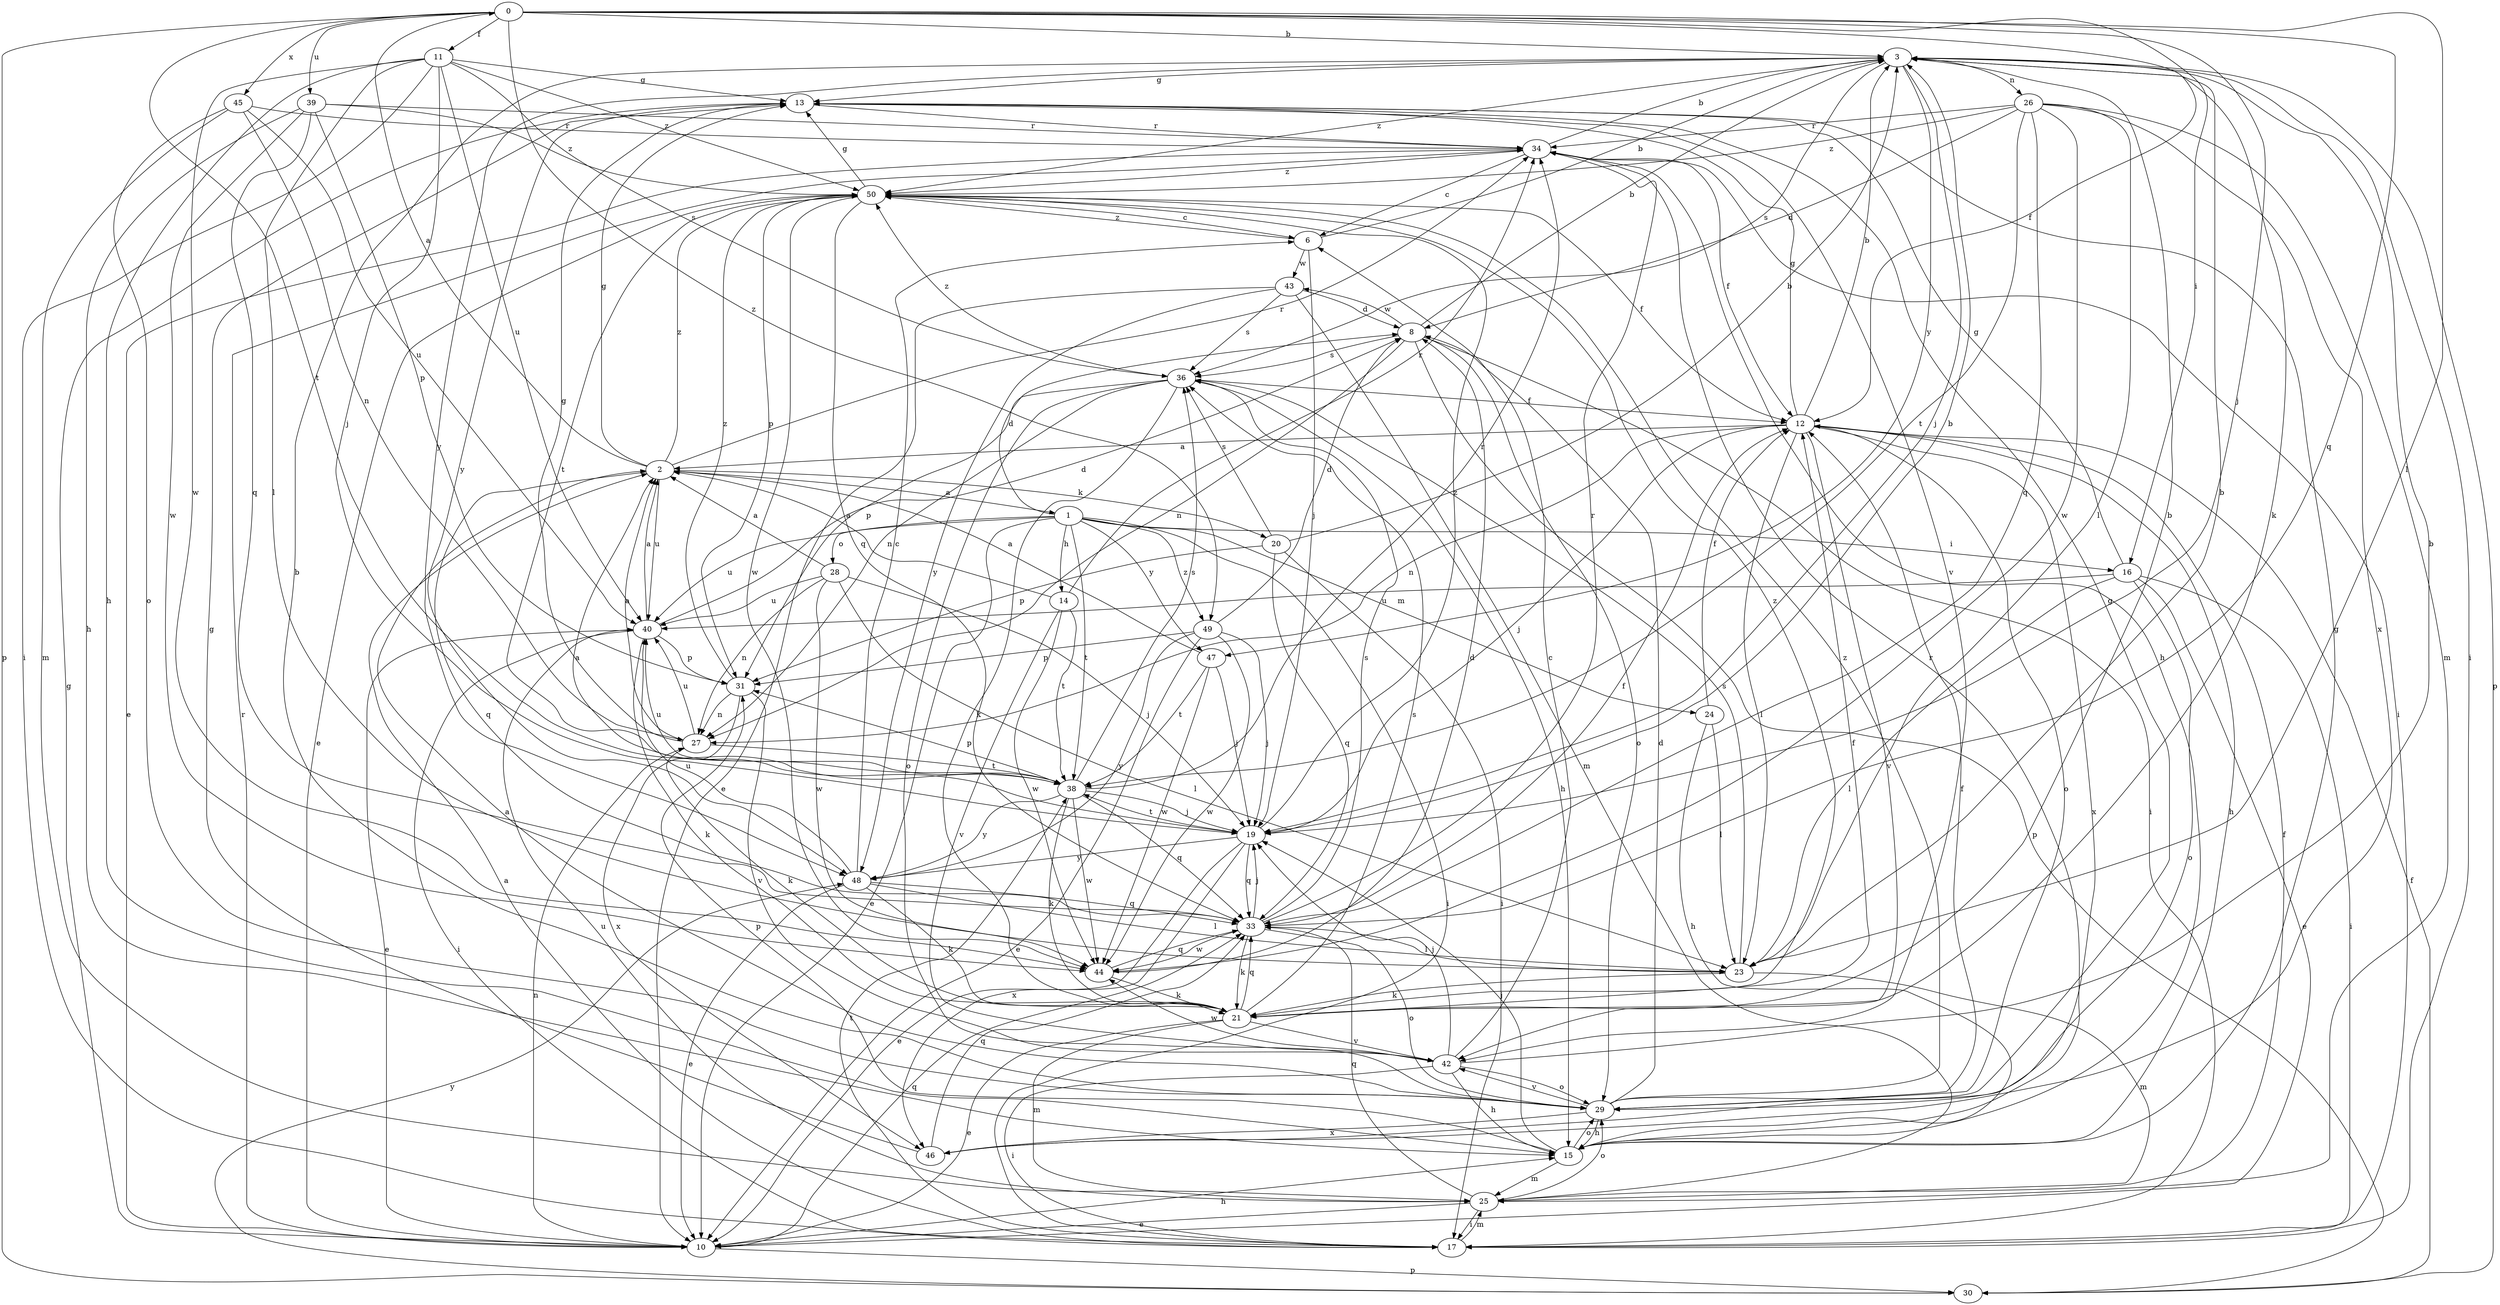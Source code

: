 strict digraph  {
0;
1;
2;
3;
6;
8;
10;
11;
12;
13;
14;
15;
16;
17;
19;
20;
21;
23;
24;
25;
26;
27;
28;
29;
30;
31;
33;
34;
36;
38;
39;
40;
42;
43;
44;
45;
46;
47;
48;
49;
50;
0 -> 3  [label=b];
0 -> 11  [label=f];
0 -> 12  [label=f];
0 -> 16  [label=i];
0 -> 19  [label=j];
0 -> 23  [label=l];
0 -> 30  [label=p];
0 -> 33  [label=q];
0 -> 38  [label=t];
0 -> 39  [label=u];
0 -> 45  [label=x];
0 -> 49  [label=z];
1 -> 8  [label=d];
1 -> 10  [label=e];
1 -> 14  [label=h];
1 -> 16  [label=i];
1 -> 17  [label=i];
1 -> 24  [label=m];
1 -> 28  [label=o];
1 -> 38  [label=t];
1 -> 40  [label=u];
1 -> 47  [label=y];
1 -> 49  [label=z];
2 -> 0  [label=a];
2 -> 1  [label=a];
2 -> 13  [label=g];
2 -> 20  [label=k];
2 -> 33  [label=q];
2 -> 34  [label=r];
2 -> 40  [label=u];
2 -> 50  [label=z];
3 -> 13  [label=g];
3 -> 17  [label=i];
3 -> 19  [label=j];
3 -> 21  [label=k];
3 -> 26  [label=n];
3 -> 30  [label=p];
3 -> 36  [label=s];
3 -> 47  [label=y];
3 -> 48  [label=y];
3 -> 50  [label=z];
6 -> 3  [label=b];
6 -> 19  [label=j];
6 -> 43  [label=w];
6 -> 50  [label=z];
8 -> 3  [label=b];
8 -> 17  [label=i];
8 -> 27  [label=n];
8 -> 29  [label=o];
8 -> 30  [label=p];
8 -> 36  [label=s];
8 -> 43  [label=w];
10 -> 13  [label=g];
10 -> 15  [label=h];
10 -> 27  [label=n];
10 -> 30  [label=p];
10 -> 33  [label=q];
10 -> 34  [label=r];
11 -> 13  [label=g];
11 -> 15  [label=h];
11 -> 17  [label=i];
11 -> 19  [label=j];
11 -> 23  [label=l];
11 -> 36  [label=s];
11 -> 40  [label=u];
11 -> 44  [label=w];
11 -> 50  [label=z];
12 -> 2  [label=a];
12 -> 3  [label=b];
12 -> 13  [label=g];
12 -> 15  [label=h];
12 -> 19  [label=j];
12 -> 23  [label=l];
12 -> 27  [label=n];
12 -> 29  [label=o];
12 -> 42  [label=v];
12 -> 46  [label=x];
13 -> 34  [label=r];
13 -> 42  [label=v];
13 -> 48  [label=y];
14 -> 2  [label=a];
14 -> 34  [label=r];
14 -> 38  [label=t];
14 -> 42  [label=v];
14 -> 44  [label=w];
15 -> 13  [label=g];
15 -> 19  [label=j];
15 -> 25  [label=m];
15 -> 29  [label=o];
15 -> 31  [label=p];
15 -> 34  [label=r];
16 -> 10  [label=e];
16 -> 13  [label=g];
16 -> 17  [label=i];
16 -> 23  [label=l];
16 -> 29  [label=o];
16 -> 40  [label=u];
17 -> 2  [label=a];
17 -> 25  [label=m];
17 -> 38  [label=t];
19 -> 2  [label=a];
19 -> 3  [label=b];
19 -> 10  [label=e];
19 -> 33  [label=q];
19 -> 38  [label=t];
19 -> 46  [label=x];
19 -> 48  [label=y];
19 -> 50  [label=z];
20 -> 3  [label=b];
20 -> 17  [label=i];
20 -> 31  [label=p];
20 -> 33  [label=q];
20 -> 36  [label=s];
21 -> 3  [label=b];
21 -> 10  [label=e];
21 -> 12  [label=f];
21 -> 25  [label=m];
21 -> 33  [label=q];
21 -> 36  [label=s];
21 -> 42  [label=v];
21 -> 50  [label=z];
23 -> 3  [label=b];
23 -> 21  [label=k];
23 -> 25  [label=m];
23 -> 36  [label=s];
24 -> 12  [label=f];
24 -> 15  [label=h];
24 -> 23  [label=l];
25 -> 10  [label=e];
25 -> 12  [label=f];
25 -> 17  [label=i];
25 -> 29  [label=o];
25 -> 33  [label=q];
25 -> 40  [label=u];
26 -> 8  [label=d];
26 -> 23  [label=l];
26 -> 25  [label=m];
26 -> 33  [label=q];
26 -> 34  [label=r];
26 -> 38  [label=t];
26 -> 44  [label=w];
26 -> 46  [label=x];
26 -> 50  [label=z];
27 -> 2  [label=a];
27 -> 13  [label=g];
27 -> 21  [label=k];
27 -> 38  [label=t];
27 -> 40  [label=u];
28 -> 2  [label=a];
28 -> 19  [label=j];
28 -> 23  [label=l];
28 -> 27  [label=n];
28 -> 40  [label=u];
28 -> 44  [label=w];
29 -> 2  [label=a];
29 -> 3  [label=b];
29 -> 8  [label=d];
29 -> 12  [label=f];
29 -> 13  [label=g];
29 -> 15  [label=h];
29 -> 42  [label=v];
29 -> 46  [label=x];
29 -> 50  [label=z];
30 -> 12  [label=f];
30 -> 48  [label=y];
31 -> 27  [label=n];
31 -> 42  [label=v];
31 -> 46  [label=x];
31 -> 50  [label=z];
33 -> 12  [label=f];
33 -> 19  [label=j];
33 -> 21  [label=k];
33 -> 23  [label=l];
33 -> 29  [label=o];
33 -> 34  [label=r];
33 -> 36  [label=s];
33 -> 44  [label=w];
34 -> 3  [label=b];
34 -> 6  [label=c];
34 -> 10  [label=e];
34 -> 12  [label=f];
34 -> 15  [label=h];
34 -> 17  [label=i];
34 -> 50  [label=z];
36 -> 12  [label=f];
36 -> 15  [label=h];
36 -> 21  [label=k];
36 -> 27  [label=n];
36 -> 29  [label=o];
36 -> 31  [label=p];
36 -> 50  [label=z];
38 -> 19  [label=j];
38 -> 21  [label=k];
38 -> 31  [label=p];
38 -> 33  [label=q];
38 -> 34  [label=r];
38 -> 36  [label=s];
38 -> 40  [label=u];
38 -> 44  [label=w];
38 -> 48  [label=y];
39 -> 15  [label=h];
39 -> 31  [label=p];
39 -> 33  [label=q];
39 -> 34  [label=r];
39 -> 44  [label=w];
39 -> 50  [label=z];
40 -> 2  [label=a];
40 -> 8  [label=d];
40 -> 10  [label=e];
40 -> 17  [label=i];
40 -> 21  [label=k];
40 -> 31  [label=p];
42 -> 3  [label=b];
42 -> 6  [label=c];
42 -> 15  [label=h];
42 -> 17  [label=i];
42 -> 19  [label=j];
42 -> 29  [label=o];
42 -> 44  [label=w];
43 -> 8  [label=d];
43 -> 10  [label=e];
43 -> 25  [label=m];
43 -> 36  [label=s];
43 -> 48  [label=y];
44 -> 8  [label=d];
44 -> 21  [label=k];
44 -> 33  [label=q];
45 -> 25  [label=m];
45 -> 27  [label=n];
45 -> 29  [label=o];
45 -> 34  [label=r];
45 -> 40  [label=u];
46 -> 13  [label=g];
46 -> 33  [label=q];
47 -> 2  [label=a];
47 -> 19  [label=j];
47 -> 38  [label=t];
47 -> 44  [label=w];
48 -> 6  [label=c];
48 -> 10  [label=e];
48 -> 21  [label=k];
48 -> 23  [label=l];
48 -> 33  [label=q];
48 -> 40  [label=u];
49 -> 8  [label=d];
49 -> 10  [label=e];
49 -> 19  [label=j];
49 -> 31  [label=p];
49 -> 44  [label=w];
49 -> 48  [label=y];
50 -> 6  [label=c];
50 -> 10  [label=e];
50 -> 12  [label=f];
50 -> 13  [label=g];
50 -> 31  [label=p];
50 -> 33  [label=q];
50 -> 38  [label=t];
50 -> 44  [label=w];
}
